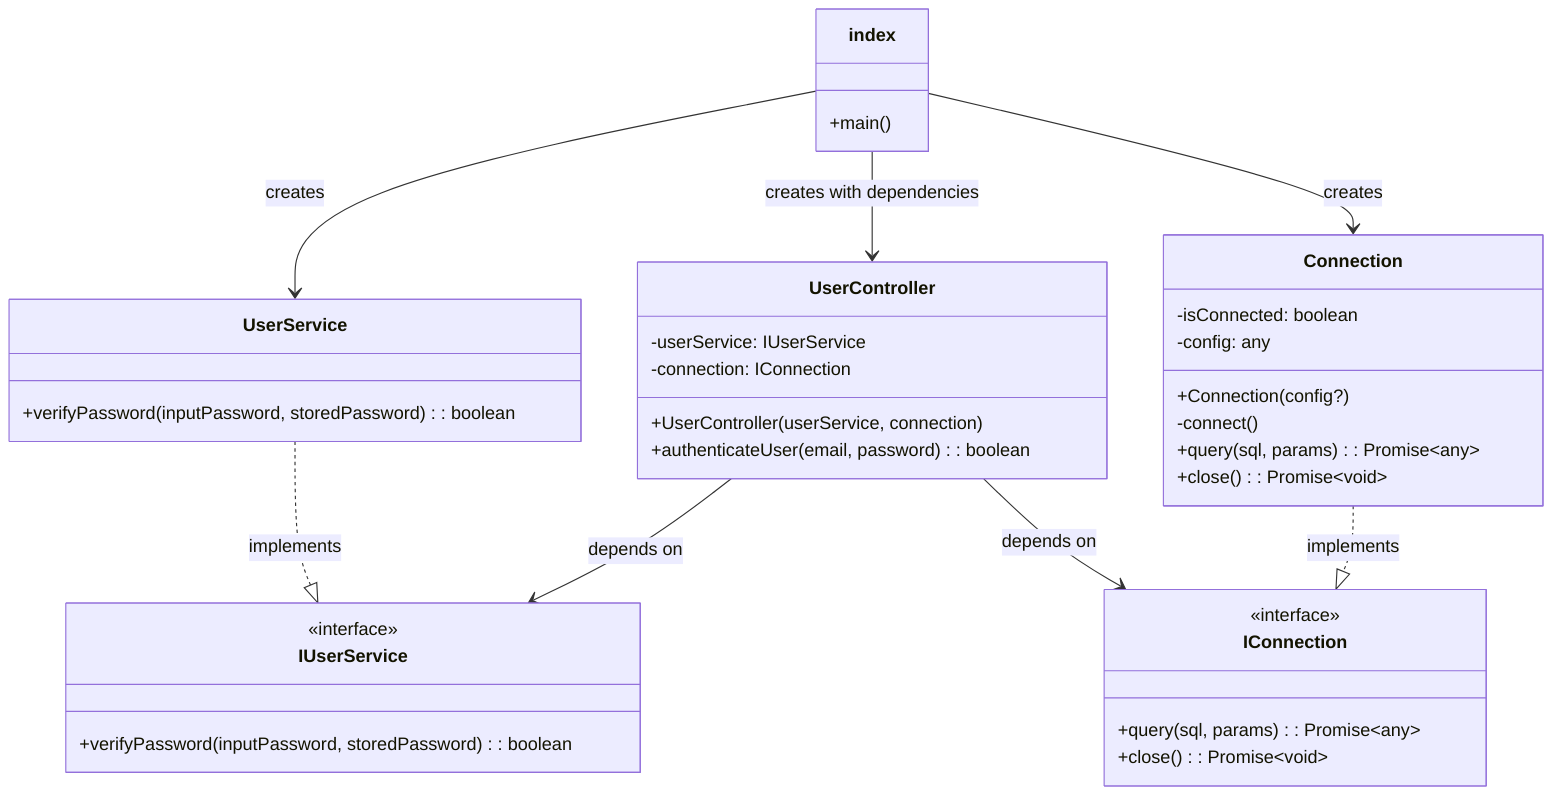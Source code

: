classDiagram
    class index {
        +main()
    }

    class UserController {
        -userService: IUserService
        -connection: IConnection
        +UserController(userService, connection)
        +authenticateUser(email, password): boolean
    }

    class IUserService {
        <<interface>>
        +verifyPassword(inputPassword, storedPassword): boolean
    }

    class UserService {
        +verifyPassword(inputPassword, storedPassword): boolean
    }

    class IConnection {
        <<interface>>
        +query(sql, params): Promise~any~
        +close(): Promise~void~
    }

    class Connection {
        -isConnected: boolean
        -config: any
        +Connection(config?)
        -connect()
        +query(sql, params): Promise~any~
        +close(): Promise~void~
    }

    %% Dependencies - Better Practice: Dependency Injection
    index --> UserService : creates
    index --> UserController : creates with dependencies
    index --> Connection : creates
    
    %% Interface Implementation
    UserService ..<| IUserService : implements
    Connection ..<| IConnection : implements

    %% Controller consumes dependencies
    UserController --> IUserService : depends on
    UserController --> IConnection : depends on